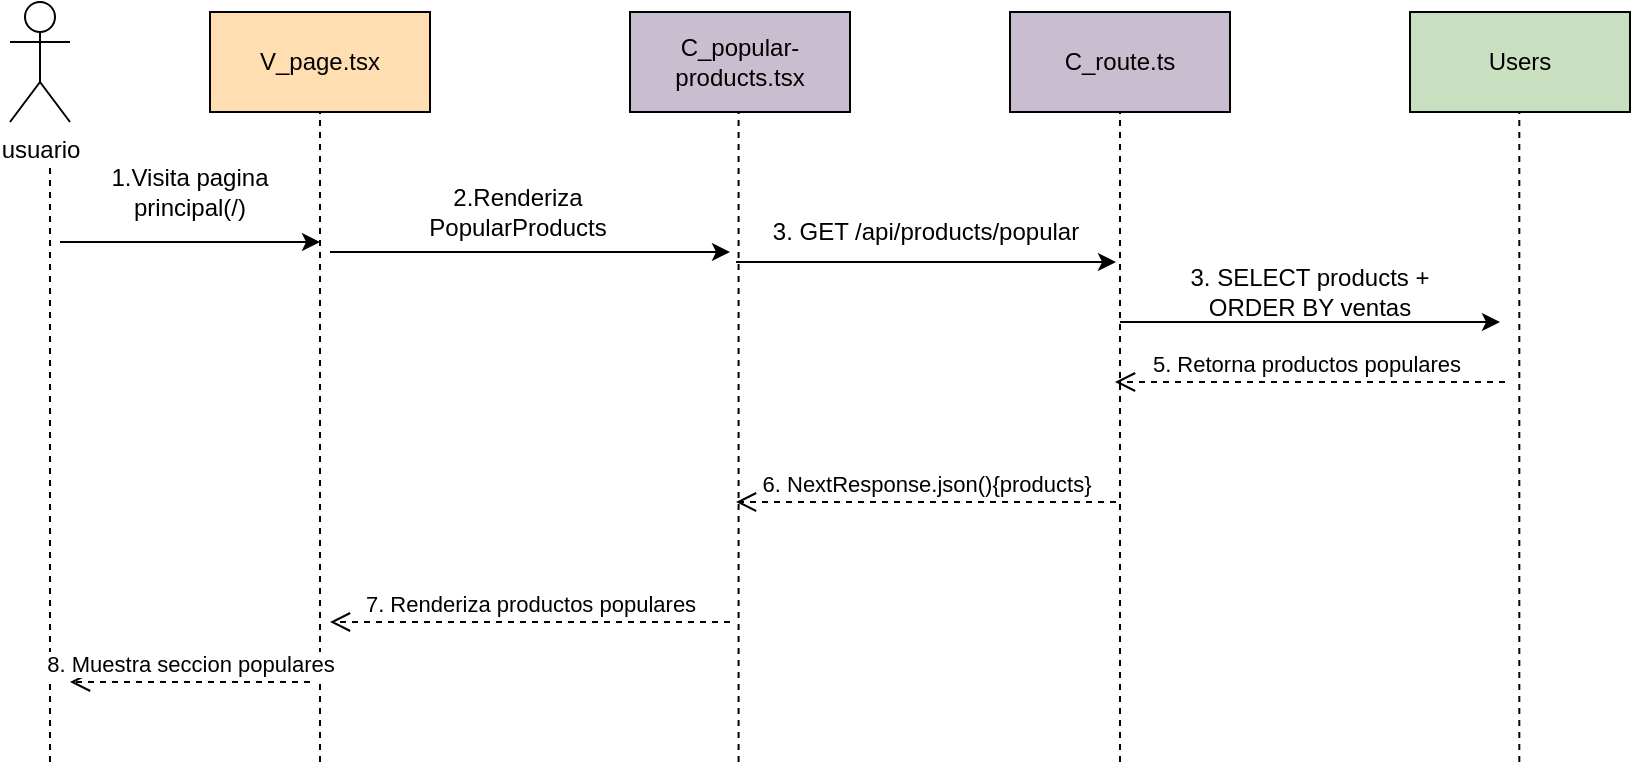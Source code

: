 <mxfile version="28.2.5">
  <diagram name="Página-1" id="eC3P_L-lj1VCmn-JV5OG">
    <mxGraphModel dx="789" dy="840" grid="1" gridSize="10" guides="1" tooltips="1" connect="1" arrows="1" fold="1" page="1" pageScale="1" pageWidth="827" pageHeight="1169" math="0" shadow="0">
      <root>
        <mxCell id="0" />
        <mxCell id="1" parent="0" />
        <mxCell id="wrdZNbvJKTnP5NnuVsGi-5" value="usuario" style="shape=umlActor;verticalLabelPosition=bottom;verticalAlign=top;html=1;labelPosition=center;align=center;" parent="1" vertex="1">
          <mxGeometry x="10" y="180" width="30" height="60" as="geometry" />
        </mxCell>
        <mxCell id="wrdZNbvJKTnP5NnuVsGi-7" value="V_page.tsx" style="html=1;whiteSpace=wrap;fillColor=#FFDFB2;" parent="1" vertex="1">
          <mxGeometry x="110" y="185" width="110" height="50" as="geometry" />
        </mxCell>
        <mxCell id="wrdZNbvJKTnP5NnuVsGi-8" value="C_route.ts" style="html=1;whiteSpace=wrap;fillColor=#C9BDD0;" parent="1" vertex="1">
          <mxGeometry x="510" y="185" width="110" height="50" as="geometry" />
        </mxCell>
        <mxCell id="wrdZNbvJKTnP5NnuVsGi-10" value="" style="endArrow=none;dashed=1;html=1;rounded=0;" parent="1" edge="1">
          <mxGeometry width="50" height="50" relative="1" as="geometry">
            <mxPoint x="30" y="560" as="sourcePoint" />
            <mxPoint x="30" y="260" as="targetPoint" />
          </mxGeometry>
        </mxCell>
        <mxCell id="wrdZNbvJKTnP5NnuVsGi-11" value="" style="endArrow=none;dashed=1;html=1;rounded=0;entryX=0.5;entryY=1;entryDx=0;entryDy=0;" parent="1" target="wrdZNbvJKTnP5NnuVsGi-7" edge="1">
          <mxGeometry width="50" height="50" relative="1" as="geometry">
            <mxPoint x="165" y="560" as="sourcePoint" />
            <mxPoint x="210" y="320" as="targetPoint" />
          </mxGeometry>
        </mxCell>
        <mxCell id="wrdZNbvJKTnP5NnuVsGi-12" value="" style="endArrow=classic;html=1;rounded=0;" parent="1" edge="1">
          <mxGeometry width="50" height="50" relative="1" as="geometry">
            <mxPoint x="35" y="300" as="sourcePoint" />
            <mxPoint x="165" y="300" as="targetPoint" />
          </mxGeometry>
        </mxCell>
        <mxCell id="wrdZNbvJKTnP5NnuVsGi-13" value="1.Visita pagina principal(/)" style="text;html=1;align=center;verticalAlign=middle;whiteSpace=wrap;rounded=0;" parent="1" vertex="1">
          <mxGeometry x="50" y="260" width="100" height="30" as="geometry" />
        </mxCell>
        <mxCell id="wrdZNbvJKTnP5NnuVsGi-15" value="" style="endArrow=none;dashed=1;html=1;rounded=0;entryX=0.5;entryY=1;entryDx=0;entryDy=0;" parent="1" target="wrdZNbvJKTnP5NnuVsGi-8" edge="1">
          <mxGeometry width="50" height="50" relative="1" as="geometry">
            <mxPoint x="565" y="560" as="sourcePoint" />
            <mxPoint x="400" y="320" as="targetPoint" />
            <Array as="points">
              <mxPoint x="565" y="310" />
            </Array>
          </mxGeometry>
        </mxCell>
        <mxCell id="wrdZNbvJKTnP5NnuVsGi-16" value="" style="endArrow=classic;html=1;rounded=0;" parent="1" edge="1">
          <mxGeometry width="50" height="50" relative="1" as="geometry">
            <mxPoint x="170" y="305" as="sourcePoint" />
            <mxPoint x="370" y="305" as="targetPoint" />
          </mxGeometry>
        </mxCell>
        <mxCell id="wrdZNbvJKTnP5NnuVsGi-17" value="2.Renderiza PopularProducts" style="text;html=1;align=center;verticalAlign=middle;whiteSpace=wrap;rounded=0;" parent="1" vertex="1">
          <mxGeometry x="186" y="270" width="156" height="30" as="geometry" />
        </mxCell>
        <mxCell id="wrdZNbvJKTnP5NnuVsGi-34" value="Users" style="html=1;whiteSpace=wrap;fillColor=#C9E0C0;" parent="1" vertex="1">
          <mxGeometry x="710" y="185" width="110" height="50" as="geometry" />
        </mxCell>
        <mxCell id="wrdZNbvJKTnP5NnuVsGi-35" value="" style="endArrow=none;dashed=1;html=1;rounded=0;entryX=0.5;entryY=1;entryDx=0;entryDy=0;" parent="1" edge="1">
          <mxGeometry width="50" height="50" relative="1" as="geometry">
            <mxPoint x="764.66" y="560" as="sourcePoint" />
            <mxPoint x="764.66" y="235" as="targetPoint" />
          </mxGeometry>
        </mxCell>
        <mxCell id="qzo6UomTfs3uiJRXyVif-3" value="" style="endArrow=classic;html=1;rounded=0;" edge="1" parent="1">
          <mxGeometry width="50" height="50" relative="1" as="geometry">
            <mxPoint x="565" y="340" as="sourcePoint" />
            <mxPoint x="755" y="340" as="targetPoint" />
          </mxGeometry>
        </mxCell>
        <mxCell id="qzo6UomTfs3uiJRXyVif-4" value="3. SELECT products + ORDER BY ventas" style="text;html=1;align=center;verticalAlign=middle;whiteSpace=wrap;rounded=0;" vertex="1" parent="1">
          <mxGeometry x="590" y="310" width="140" height="30" as="geometry" />
        </mxCell>
        <mxCell id="qzo6UomTfs3uiJRXyVif-5" value="5. Retorna productos populares" style="html=1;verticalAlign=bottom;endArrow=open;dashed=1;endSize=8;curved=0;rounded=0;" edge="1" parent="1">
          <mxGeometry x="0.027" relative="1" as="geometry">
            <mxPoint x="757.5" y="370" as="sourcePoint" />
            <mxPoint x="562.5" y="370" as="targetPoint" />
            <mxPoint as="offset" />
          </mxGeometry>
        </mxCell>
        <mxCell id="qzo6UomTfs3uiJRXyVif-8" value="6. NextResponse.json(){products}" style="html=1;verticalAlign=bottom;endArrow=open;dashed=1;endSize=8;curved=0;rounded=0;" edge="1" parent="1">
          <mxGeometry relative="1" as="geometry">
            <mxPoint x="563" y="430" as="sourcePoint" />
            <mxPoint x="373" y="430" as="targetPoint" />
          </mxGeometry>
        </mxCell>
        <mxCell id="qzo6UomTfs3uiJRXyVif-9" value="7. Renderiza productos populares" style="html=1;verticalAlign=bottom;endArrow=open;dashed=1;endSize=8;curved=0;rounded=0;" edge="1" parent="1">
          <mxGeometry relative="1" as="geometry">
            <mxPoint x="370" y="490" as="sourcePoint" />
            <mxPoint x="170" y="490" as="targetPoint" />
          </mxGeometry>
        </mxCell>
        <mxCell id="qzo6UomTfs3uiJRXyVif-10" value="8. Muestra seccion populares" style="html=1;verticalAlign=bottom;endArrow=open;dashed=1;endSize=8;curved=0;rounded=0;" edge="1" parent="1">
          <mxGeometry relative="1" as="geometry">
            <mxPoint x="160" y="520" as="sourcePoint" />
            <mxPoint x="40" y="520" as="targetPoint" />
            <mxPoint as="offset" />
          </mxGeometry>
        </mxCell>
        <mxCell id="qzo6UomTfs3uiJRXyVif-16" value="C_popular-products.tsx" style="html=1;whiteSpace=wrap;fillColor=#C9BDD0;" vertex="1" parent="1">
          <mxGeometry x="320" y="185" width="110" height="50" as="geometry" />
        </mxCell>
        <mxCell id="qzo6UomTfs3uiJRXyVif-17" value="" style="endArrow=none;dashed=1;html=1;rounded=0;entryX=0.5;entryY=1;entryDx=0;entryDy=0;" edge="1" parent="1">
          <mxGeometry width="50" height="50" relative="1" as="geometry">
            <mxPoint x="374.29" y="560" as="sourcePoint" />
            <mxPoint x="374.29" y="235" as="targetPoint" />
          </mxGeometry>
        </mxCell>
        <mxCell id="qzo6UomTfs3uiJRXyVif-18" value="3. GET /api/products/popular" style="text;html=1;align=center;verticalAlign=middle;whiteSpace=wrap;rounded=0;" vertex="1" parent="1">
          <mxGeometry x="390" y="280" width="156" height="30" as="geometry" />
        </mxCell>
        <mxCell id="qzo6UomTfs3uiJRXyVif-19" value="" style="endArrow=classic;html=1;rounded=0;" edge="1" parent="1">
          <mxGeometry width="50" height="50" relative="1" as="geometry">
            <mxPoint x="373" y="310" as="sourcePoint" />
            <mxPoint x="563" y="310" as="targetPoint" />
          </mxGeometry>
        </mxCell>
      </root>
    </mxGraphModel>
  </diagram>
</mxfile>

